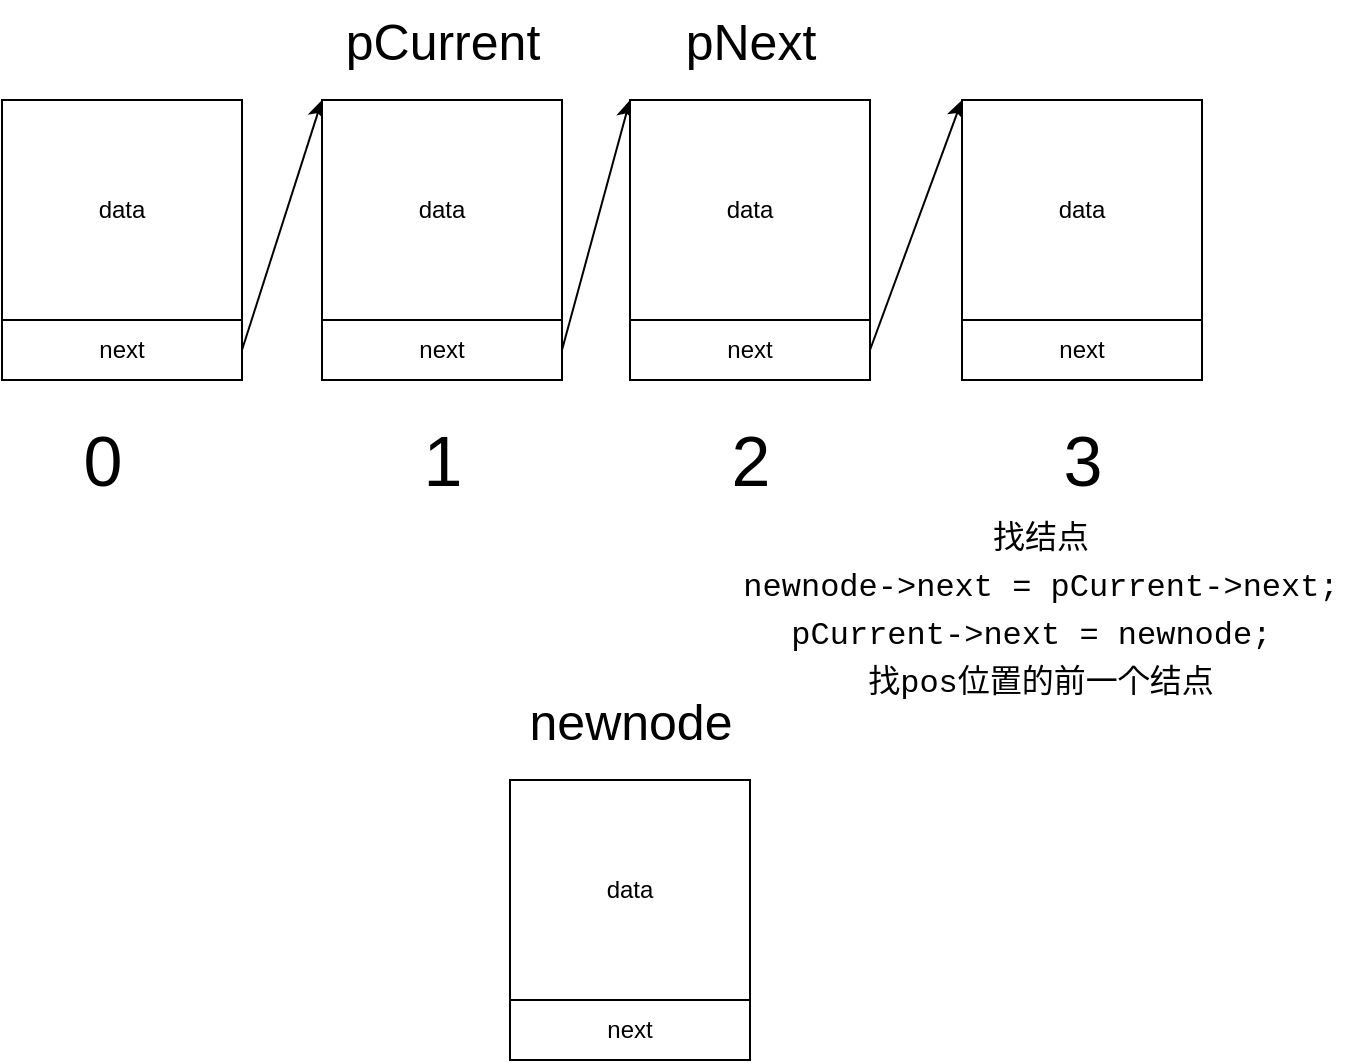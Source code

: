 <mxfile>
    <diagram id="5ofMy6Scrlh20Qaq3g0U" name="Page-1">
        <mxGraphModel dx="678" dy="1084" grid="1" gridSize="10" guides="1" tooltips="1" connect="1" arrows="1" fold="1" page="1" pageScale="1" pageWidth="827" pageHeight="1169" math="0" shadow="0">
            <root>
                <mxCell id="0"/>
                <mxCell id="1" parent="0"/>
                <mxCell id="3" value="data" style="whiteSpace=wrap;html=1;" parent="1" vertex="1">
                    <mxGeometry x="40" y="190" width="120" height="110" as="geometry"/>
                </mxCell>
                <mxCell id="26" style="edgeStyle=none;html=1;exitX=1;exitY=0.5;exitDx=0;exitDy=0;entryX=0;entryY=0;entryDx=0;entryDy=0;fontSize=25;" edge="1" parent="1" source="5" target="7">
                    <mxGeometry relative="1" as="geometry"/>
                </mxCell>
                <mxCell id="5" value="next" style="whiteSpace=wrap;html=1;" parent="1" vertex="1">
                    <mxGeometry x="40" y="300" width="120" height="30" as="geometry"/>
                </mxCell>
                <mxCell id="7" value="data" style="whiteSpace=wrap;html=1;" parent="1" vertex="1">
                    <mxGeometry x="200" y="190" width="120" height="110" as="geometry"/>
                </mxCell>
                <mxCell id="27" style="edgeStyle=none;html=1;exitX=1;exitY=0.5;exitDx=0;exitDy=0;entryX=0;entryY=0;entryDx=0;entryDy=0;fontSize=25;" edge="1" parent="1" source="8" target="9">
                    <mxGeometry relative="1" as="geometry"/>
                </mxCell>
                <mxCell id="8" value="next" style="whiteSpace=wrap;html=1;" parent="1" vertex="1">
                    <mxGeometry x="200" y="300" width="120" height="30" as="geometry"/>
                </mxCell>
                <mxCell id="9" value="data" style="whiteSpace=wrap;html=1;" parent="1" vertex="1">
                    <mxGeometry x="354" y="190" width="120" height="110" as="geometry"/>
                </mxCell>
                <mxCell id="28" style="edgeStyle=none;html=1;exitX=1;exitY=0.5;exitDx=0;exitDy=0;entryX=0;entryY=0;entryDx=0;entryDy=0;fontSize=25;" edge="1" parent="1" source="10" target="11">
                    <mxGeometry relative="1" as="geometry"/>
                </mxCell>
                <mxCell id="10" value="next" style="whiteSpace=wrap;html=1;" parent="1" vertex="1">
                    <mxGeometry x="354" y="300" width="120" height="30" as="geometry"/>
                </mxCell>
                <mxCell id="11" value="data" style="whiteSpace=wrap;html=1;" parent="1" vertex="1">
                    <mxGeometry x="520" y="190" width="120" height="110" as="geometry"/>
                </mxCell>
                <mxCell id="12" value="next" style="whiteSpace=wrap;html=1;" parent="1" vertex="1">
                    <mxGeometry x="520" y="300" width="120" height="30" as="geometry"/>
                </mxCell>
                <mxCell id="13" value="data" style="whiteSpace=wrap;html=1;" parent="1" vertex="1">
                    <mxGeometry x="294" y="530" width="120" height="110" as="geometry"/>
                </mxCell>
                <mxCell id="14" value="next" style="whiteSpace=wrap;html=1;" parent="1" vertex="1">
                    <mxGeometry x="294" y="640" width="120" height="30" as="geometry"/>
                </mxCell>
                <mxCell id="17" value="pCurrent&lt;br style=&quot;font-size: 25px;&quot;&gt;" style="text;html=1;align=center;verticalAlign=middle;resizable=0;points=[];autosize=1;strokeColor=none;fillColor=none;fontSize=25;" parent="1" vertex="1">
                    <mxGeometry x="205" y="140" width="110" height="40" as="geometry"/>
                </mxCell>
                <mxCell id="18" value="pNext" style="text;html=1;align=center;verticalAlign=middle;resizable=0;points=[];autosize=1;strokeColor=none;fillColor=none;fontSize=25;" parent="1" vertex="1">
                    <mxGeometry x="374" y="140" width="80" height="40" as="geometry"/>
                </mxCell>
                <mxCell id="21" value="newnode" style="text;html=1;align=center;verticalAlign=middle;resizable=0;points=[];autosize=1;strokeColor=none;fillColor=none;fontSize=25;" parent="1" vertex="1">
                    <mxGeometry x="294" y="480" width="120" height="40" as="geometry"/>
                </mxCell>
                <mxCell id="22" value="0" style="text;html=1;align=center;verticalAlign=middle;resizable=0;points=[];autosize=1;strokeColor=none;fillColor=none;fontSize=35;" parent="1" vertex="1">
                    <mxGeometry x="75" y="345" width="30" height="50" as="geometry"/>
                </mxCell>
                <mxCell id="23" value="1" style="text;html=1;align=center;verticalAlign=middle;resizable=0;points=[];autosize=1;strokeColor=none;fillColor=none;fontSize=35;" parent="1" vertex="1">
                    <mxGeometry x="245" y="345" width="30" height="50" as="geometry"/>
                </mxCell>
                <mxCell id="24" value="2" style="text;html=1;align=center;verticalAlign=middle;resizable=0;points=[];autosize=1;strokeColor=none;fillColor=none;fontSize=35;" parent="1" vertex="1">
                    <mxGeometry x="399" y="345" width="30" height="50" as="geometry"/>
                </mxCell>
                <mxCell id="25" value="3" style="text;html=1;align=center;verticalAlign=middle;resizable=0;points=[];autosize=1;strokeColor=none;fillColor=none;fontSize=35;" parent="1" vertex="1">
                    <mxGeometry x="565" y="345" width="30" height="50" as="geometry"/>
                </mxCell>
                <mxCell id="29" value="&lt;div style=&quot;background-color: rgb(255 , 255 , 255) ; font-family: &amp;#34;firacode nerd font&amp;#34; , &amp;#34;menlo&amp;#34; , &amp;#34;monaco&amp;#34; , &amp;#34;courier new&amp;#34; , monospace ; font-size: 16px ; line-height: 24px&quot;&gt;&lt;div&gt;&lt;span&gt;找结点&lt;/span&gt;&lt;/div&gt;&lt;div&gt;&lt;span&gt;newnode-&amp;gt;next = pCurrent-&amp;gt;next;&lt;/span&gt;&lt;/div&gt;&lt;div&gt;&lt;span&gt;pCurrent-&amp;gt;next = newnode;&amp;nbsp;&lt;/span&gt;&lt;/div&gt;&lt;div&gt;&lt;span&gt;找pos位置的前一个结点&lt;/span&gt;&lt;/div&gt;&lt;/div&gt;" style="text;html=1;align=center;verticalAlign=middle;resizable=0;points=[];autosize=1;strokeColor=none;fillColor=none;fontSize=25;fontColor=#000000;" vertex="1" parent="1">
                    <mxGeometry x="399" y="395" width="320" height="100" as="geometry"/>
                </mxCell>
            </root>
        </mxGraphModel>
    </diagram>
</mxfile>
